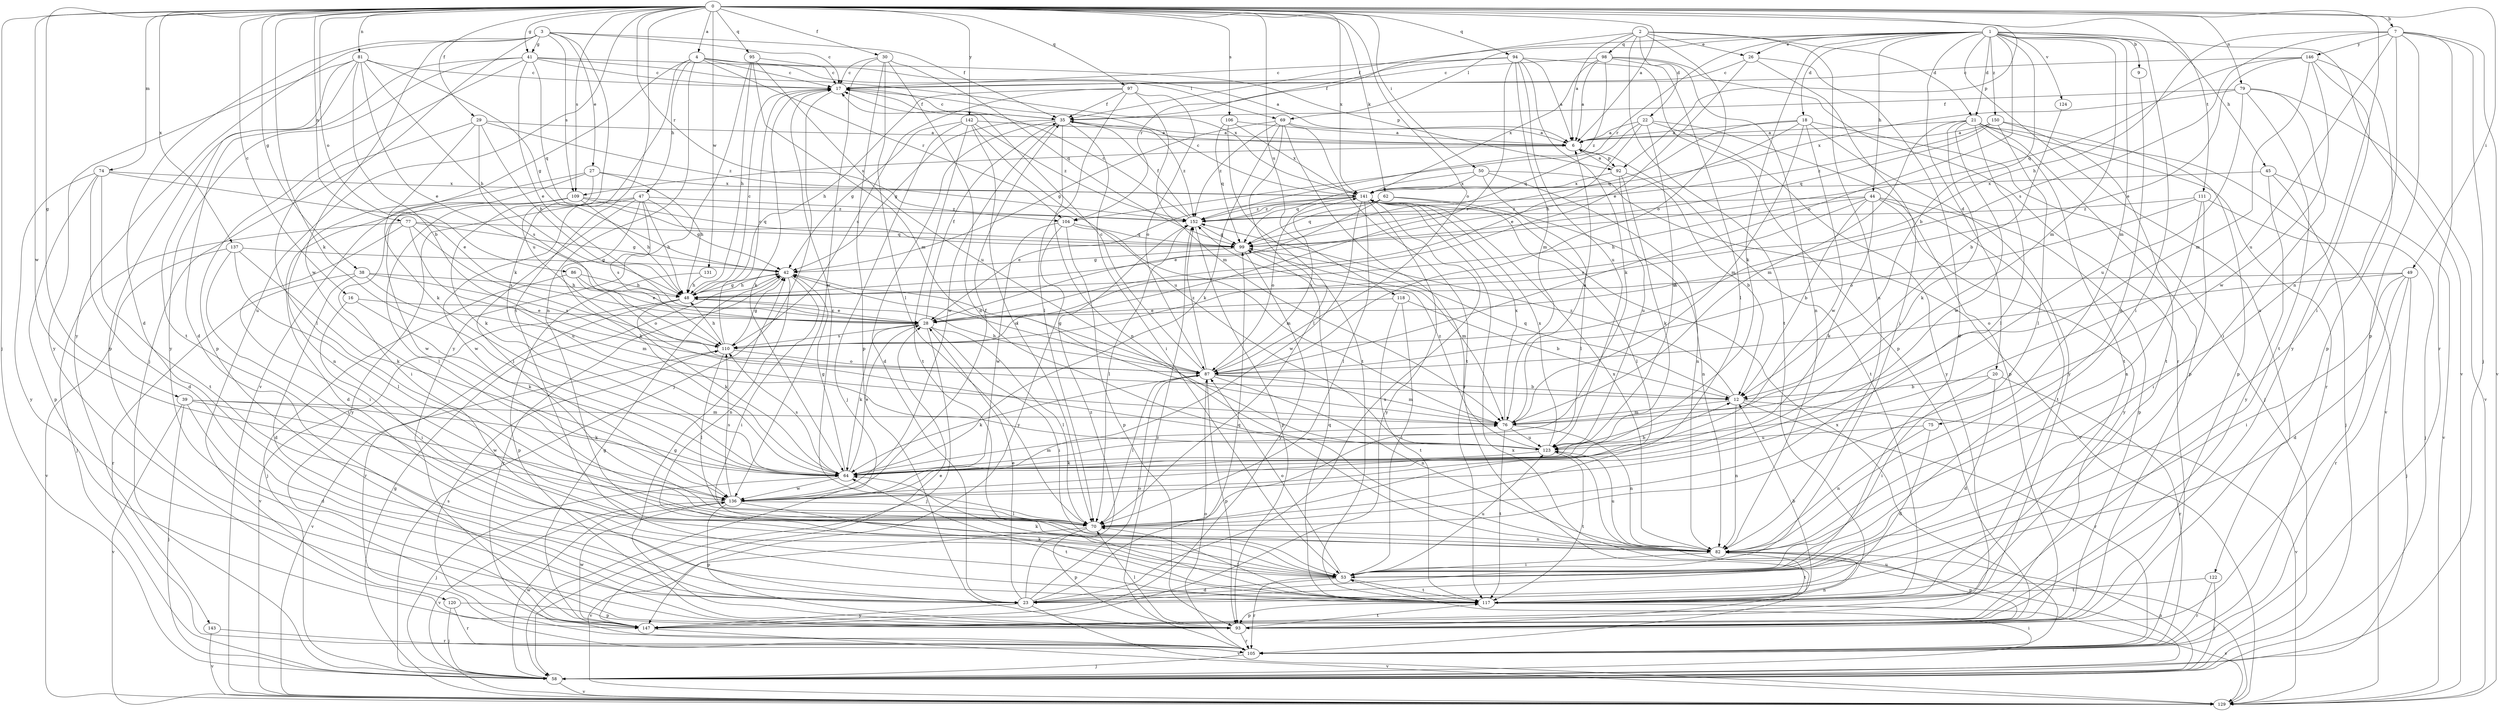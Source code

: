 strict digraph  {
0;
1;
2;
3;
4;
6;
7;
9;
12;
16;
17;
18;
20;
21;
22;
23;
26;
27;
28;
29;
30;
35;
38;
39;
41;
42;
44;
45;
47;
48;
49;
50;
53;
58;
62;
64;
69;
70;
74;
75;
76;
77;
79;
81;
82;
86;
87;
92;
93;
94;
95;
97;
98;
99;
104;
105;
106;
109;
110;
111;
117;
118;
120;
122;
123;
124;
129;
131;
136;
137;
141;
142;
143;
146;
147;
150;
152;
0 -> 4  [label=a];
0 -> 6  [label=a];
0 -> 7  [label=b];
0 -> 16  [label=c];
0 -> 29  [label=f];
0 -> 30  [label=f];
0 -> 38  [label=g];
0 -> 39  [label=g];
0 -> 41  [label=g];
0 -> 49  [label=i];
0 -> 50  [label=i];
0 -> 58  [label=j];
0 -> 62  [label=k];
0 -> 64  [label=k];
0 -> 74  [label=m];
0 -> 77  [label=n];
0 -> 79  [label=n];
0 -> 81  [label=n];
0 -> 82  [label=n];
0 -> 86  [label=o];
0 -> 87  [label=o];
0 -> 92  [label=p];
0 -> 94  [label=q];
0 -> 95  [label=q];
0 -> 97  [label=q];
0 -> 104  [label=r];
0 -> 106  [label=s];
0 -> 109  [label=s];
0 -> 111  [label=t];
0 -> 117  [label=t];
0 -> 118  [label=u];
0 -> 120  [label=u];
0 -> 131  [label=w];
0 -> 136  [label=w];
0 -> 137  [label=x];
0 -> 141  [label=x];
0 -> 142  [label=y];
1 -> 9  [label=b];
1 -> 12  [label=b];
1 -> 18  [label=d];
1 -> 20  [label=d];
1 -> 21  [label=d];
1 -> 26  [label=e];
1 -> 35  [label=f];
1 -> 44  [label=h];
1 -> 45  [label=h];
1 -> 53  [label=i];
1 -> 64  [label=k];
1 -> 69  [label=l];
1 -> 75  [label=m];
1 -> 76  [label=m];
1 -> 87  [label=o];
1 -> 104  [label=r];
1 -> 122  [label=u];
1 -> 124  [label=v];
1 -> 129  [label=v];
1 -> 150  [label=z];
2 -> 6  [label=a];
2 -> 21  [label=d];
2 -> 22  [label=d];
2 -> 26  [label=e];
2 -> 82  [label=n];
2 -> 87  [label=o];
2 -> 98  [label=q];
2 -> 104  [label=r];
2 -> 117  [label=t];
3 -> 17  [label=c];
3 -> 23  [label=d];
3 -> 27  [label=e];
3 -> 35  [label=f];
3 -> 41  [label=g];
3 -> 58  [label=j];
3 -> 109  [label=s];
3 -> 123  [label=u];
3 -> 136  [label=w];
3 -> 143  [label=y];
4 -> 17  [label=c];
4 -> 47  [label=h];
4 -> 64  [label=k];
4 -> 69  [label=l];
4 -> 82  [label=n];
4 -> 92  [label=p];
4 -> 104  [label=r];
4 -> 129  [label=v];
6 -> 92  [label=p];
6 -> 109  [label=s];
6 -> 117  [label=t];
7 -> 48  [label=h];
7 -> 53  [label=i];
7 -> 58  [label=j];
7 -> 93  [label=p];
7 -> 105  [label=r];
7 -> 110  [label=s];
7 -> 123  [label=u];
7 -> 129  [label=v];
7 -> 146  [label=y];
9 -> 82  [label=n];
12 -> 76  [label=m];
12 -> 82  [label=n];
12 -> 99  [label=q];
12 -> 105  [label=r];
12 -> 129  [label=v];
12 -> 152  [label=z];
16 -> 28  [label=e];
16 -> 53  [label=i];
16 -> 64  [label=k];
17 -> 35  [label=f];
17 -> 58  [label=j];
17 -> 64  [label=k];
18 -> 6  [label=a];
18 -> 48  [label=h];
18 -> 58  [label=j];
18 -> 76  [label=m];
18 -> 99  [label=q];
18 -> 136  [label=w];
18 -> 147  [label=y];
20 -> 12  [label=b];
20 -> 23  [label=d];
20 -> 53  [label=i];
20 -> 105  [label=r];
21 -> 6  [label=a];
21 -> 64  [label=k];
21 -> 70  [label=l];
21 -> 76  [label=m];
21 -> 93  [label=p];
21 -> 105  [label=r];
21 -> 117  [label=t];
21 -> 129  [label=v];
21 -> 136  [label=w];
22 -> 6  [label=a];
22 -> 28  [label=e];
22 -> 93  [label=p];
22 -> 99  [label=q];
22 -> 123  [label=u];
22 -> 147  [label=y];
23 -> 28  [label=e];
23 -> 87  [label=o];
23 -> 99  [label=q];
23 -> 129  [label=v];
23 -> 141  [label=x];
23 -> 147  [label=y];
23 -> 152  [label=z];
26 -> 17  [label=c];
26 -> 23  [label=d];
26 -> 28  [label=e];
26 -> 53  [label=i];
27 -> 48  [label=h];
27 -> 53  [label=i];
27 -> 64  [label=k];
27 -> 82  [label=n];
27 -> 141  [label=x];
28 -> 35  [label=f];
28 -> 53  [label=i];
28 -> 58  [label=j];
28 -> 64  [label=k];
28 -> 70  [label=l];
28 -> 110  [label=s];
29 -> 6  [label=a];
29 -> 48  [label=h];
29 -> 64  [label=k];
29 -> 70  [label=l];
29 -> 110  [label=s];
29 -> 152  [label=z];
30 -> 17  [label=c];
30 -> 70  [label=l];
30 -> 82  [label=n];
30 -> 93  [label=p];
30 -> 99  [label=q];
30 -> 136  [label=w];
35 -> 6  [label=a];
35 -> 17  [label=c];
35 -> 23  [label=d];
35 -> 42  [label=g];
35 -> 53  [label=i];
35 -> 82  [label=n];
35 -> 136  [label=w];
35 -> 152  [label=z];
38 -> 23  [label=d];
38 -> 48  [label=h];
38 -> 76  [label=m];
38 -> 105  [label=r];
38 -> 110  [label=s];
39 -> 23  [label=d];
39 -> 58  [label=j];
39 -> 64  [label=k];
39 -> 76  [label=m];
39 -> 129  [label=v];
39 -> 136  [label=w];
41 -> 6  [label=a];
41 -> 17  [label=c];
41 -> 23  [label=d];
41 -> 28  [label=e];
41 -> 93  [label=p];
41 -> 99  [label=q];
41 -> 141  [label=x];
41 -> 147  [label=y];
42 -> 48  [label=h];
42 -> 53  [label=i];
42 -> 82  [label=n];
42 -> 87  [label=o];
42 -> 105  [label=r];
44 -> 12  [label=b];
44 -> 48  [label=h];
44 -> 64  [label=k];
44 -> 93  [label=p];
44 -> 110  [label=s];
44 -> 117  [label=t];
44 -> 147  [label=y];
44 -> 152  [label=z];
45 -> 58  [label=j];
45 -> 129  [label=v];
45 -> 141  [label=x];
45 -> 147  [label=y];
47 -> 42  [label=g];
47 -> 48  [label=h];
47 -> 64  [label=k];
47 -> 70  [label=l];
47 -> 110  [label=s];
47 -> 136  [label=w];
47 -> 147  [label=y];
47 -> 152  [label=z];
48 -> 17  [label=c];
48 -> 28  [label=e];
48 -> 42  [label=g];
48 -> 64  [label=k];
48 -> 105  [label=r];
48 -> 129  [label=v];
49 -> 23  [label=d];
49 -> 48  [label=h];
49 -> 53  [label=i];
49 -> 58  [label=j];
49 -> 87  [label=o];
49 -> 105  [label=r];
50 -> 70  [label=l];
50 -> 82  [label=n];
50 -> 99  [label=q];
50 -> 129  [label=v];
50 -> 141  [label=x];
53 -> 23  [label=d];
53 -> 64  [label=k];
53 -> 87  [label=o];
53 -> 105  [label=r];
53 -> 117  [label=t];
53 -> 123  [label=u];
58 -> 53  [label=i];
58 -> 82  [label=n];
58 -> 123  [label=u];
58 -> 129  [label=v];
58 -> 136  [label=w];
62 -> 28  [label=e];
62 -> 70  [label=l];
62 -> 82  [label=n];
62 -> 99  [label=q];
62 -> 152  [label=z];
64 -> 12  [label=b];
64 -> 28  [label=e];
64 -> 42  [label=g];
64 -> 58  [label=j];
64 -> 76  [label=m];
64 -> 110  [label=s];
64 -> 136  [label=w];
69 -> 6  [label=a];
69 -> 42  [label=g];
69 -> 64  [label=k];
69 -> 70  [label=l];
69 -> 105  [label=r];
69 -> 117  [label=t];
69 -> 152  [label=z];
70 -> 17  [label=c];
70 -> 82  [label=n];
70 -> 93  [label=p];
70 -> 129  [label=v];
74 -> 23  [label=d];
74 -> 28  [label=e];
74 -> 93  [label=p];
74 -> 117  [label=t];
74 -> 141  [label=x];
74 -> 147  [label=y];
75 -> 23  [label=d];
75 -> 82  [label=n];
75 -> 123  [label=u];
76 -> 6  [label=a];
76 -> 82  [label=n];
76 -> 117  [label=t];
76 -> 123  [label=u];
76 -> 141  [label=x];
77 -> 42  [label=g];
77 -> 53  [label=i];
77 -> 58  [label=j];
77 -> 99  [label=q];
77 -> 110  [label=s];
77 -> 123  [label=u];
79 -> 35  [label=f];
79 -> 53  [label=i];
79 -> 117  [label=t];
79 -> 123  [label=u];
79 -> 129  [label=v];
79 -> 141  [label=x];
81 -> 12  [label=b];
81 -> 17  [label=c];
81 -> 28  [label=e];
81 -> 42  [label=g];
81 -> 48  [label=h];
81 -> 93  [label=p];
81 -> 117  [label=t];
81 -> 147  [label=y];
82 -> 53  [label=i];
82 -> 93  [label=p];
82 -> 117  [label=t];
82 -> 123  [label=u];
82 -> 141  [label=x];
86 -> 28  [label=e];
86 -> 48  [label=h];
86 -> 58  [label=j];
86 -> 87  [label=o];
87 -> 12  [label=b];
87 -> 17  [label=c];
87 -> 42  [label=g];
87 -> 48  [label=h];
87 -> 64  [label=k];
87 -> 70  [label=l];
87 -> 76  [label=m];
87 -> 82  [label=n];
87 -> 93  [label=p];
87 -> 141  [label=x];
87 -> 152  [label=z];
92 -> 6  [label=a];
92 -> 12  [label=b];
92 -> 64  [label=k];
92 -> 123  [label=u];
92 -> 141  [label=x];
93 -> 42  [label=g];
93 -> 70  [label=l];
93 -> 82  [label=n];
93 -> 105  [label=r];
93 -> 117  [label=t];
94 -> 6  [label=a];
94 -> 17  [label=c];
94 -> 35  [label=f];
94 -> 64  [label=k];
94 -> 76  [label=m];
94 -> 93  [label=p];
94 -> 110  [label=s];
94 -> 123  [label=u];
95 -> 17  [label=c];
95 -> 48  [label=h];
95 -> 76  [label=m];
95 -> 123  [label=u];
95 -> 147  [label=y];
97 -> 35  [label=f];
97 -> 48  [label=h];
97 -> 70  [label=l];
97 -> 76  [label=m];
97 -> 87  [label=o];
97 -> 110  [label=s];
98 -> 6  [label=a];
98 -> 17  [label=c];
98 -> 70  [label=l];
98 -> 82  [label=n];
98 -> 105  [label=r];
98 -> 141  [label=x];
98 -> 152  [label=z];
99 -> 42  [label=g];
99 -> 76  [label=m];
99 -> 147  [label=y];
104 -> 76  [label=m];
104 -> 93  [label=p];
104 -> 99  [label=q];
104 -> 136  [label=w];
104 -> 147  [label=y];
105 -> 58  [label=j];
105 -> 87  [label=o];
105 -> 110  [label=s];
105 -> 141  [label=x];
105 -> 152  [label=z];
106 -> 6  [label=a];
106 -> 99  [label=q];
106 -> 117  [label=t];
106 -> 141  [label=x];
109 -> 23  [label=d];
109 -> 48  [label=h];
109 -> 70  [label=l];
109 -> 99  [label=q];
109 -> 136  [label=w];
109 -> 152  [label=z];
110 -> 17  [label=c];
110 -> 42  [label=g];
110 -> 48  [label=h];
110 -> 70  [label=l];
110 -> 87  [label=o];
110 -> 129  [label=v];
111 -> 53  [label=i];
111 -> 58  [label=j];
111 -> 82  [label=n];
111 -> 87  [label=o];
111 -> 152  [label=z];
117 -> 12  [label=b];
117 -> 64  [label=k];
117 -> 70  [label=l];
117 -> 93  [label=p];
117 -> 99  [label=q];
117 -> 129  [label=v];
118 -> 12  [label=b];
118 -> 28  [label=e];
118 -> 53  [label=i];
118 -> 117  [label=t];
120 -> 58  [label=j];
120 -> 93  [label=p];
120 -> 105  [label=r];
122 -> 58  [label=j];
122 -> 105  [label=r];
122 -> 117  [label=t];
123 -> 64  [label=k];
123 -> 117  [label=t];
123 -> 141  [label=x];
123 -> 152  [label=z];
124 -> 12  [label=b];
129 -> 42  [label=g];
129 -> 141  [label=x];
131 -> 48  [label=h];
131 -> 93  [label=p];
136 -> 35  [label=f];
136 -> 70  [label=l];
136 -> 93  [label=p];
136 -> 110  [label=s];
136 -> 117  [label=t];
136 -> 129  [label=v];
137 -> 42  [label=g];
137 -> 53  [label=i];
137 -> 64  [label=k];
137 -> 70  [label=l];
137 -> 129  [label=v];
141 -> 17  [label=c];
141 -> 28  [label=e];
141 -> 70  [label=l];
141 -> 87  [label=o];
141 -> 136  [label=w];
141 -> 147  [label=y];
141 -> 152  [label=z];
142 -> 6  [label=a];
142 -> 42  [label=g];
142 -> 58  [label=j];
142 -> 70  [label=l];
142 -> 117  [label=t];
142 -> 123  [label=u];
142 -> 152  [label=z];
143 -> 105  [label=r];
143 -> 129  [label=v];
146 -> 17  [label=c];
146 -> 28  [label=e];
146 -> 76  [label=m];
146 -> 93  [label=p];
146 -> 99  [label=q];
146 -> 136  [label=w];
146 -> 147  [label=y];
147 -> 28  [label=e];
147 -> 42  [label=g];
147 -> 129  [label=v];
147 -> 136  [label=w];
150 -> 6  [label=a];
150 -> 70  [label=l];
150 -> 93  [label=p];
150 -> 99  [label=q];
150 -> 117  [label=t];
150 -> 152  [label=z];
152 -> 17  [label=c];
152 -> 35  [label=f];
152 -> 70  [label=l];
152 -> 93  [label=p];
152 -> 99  [label=q];
}
